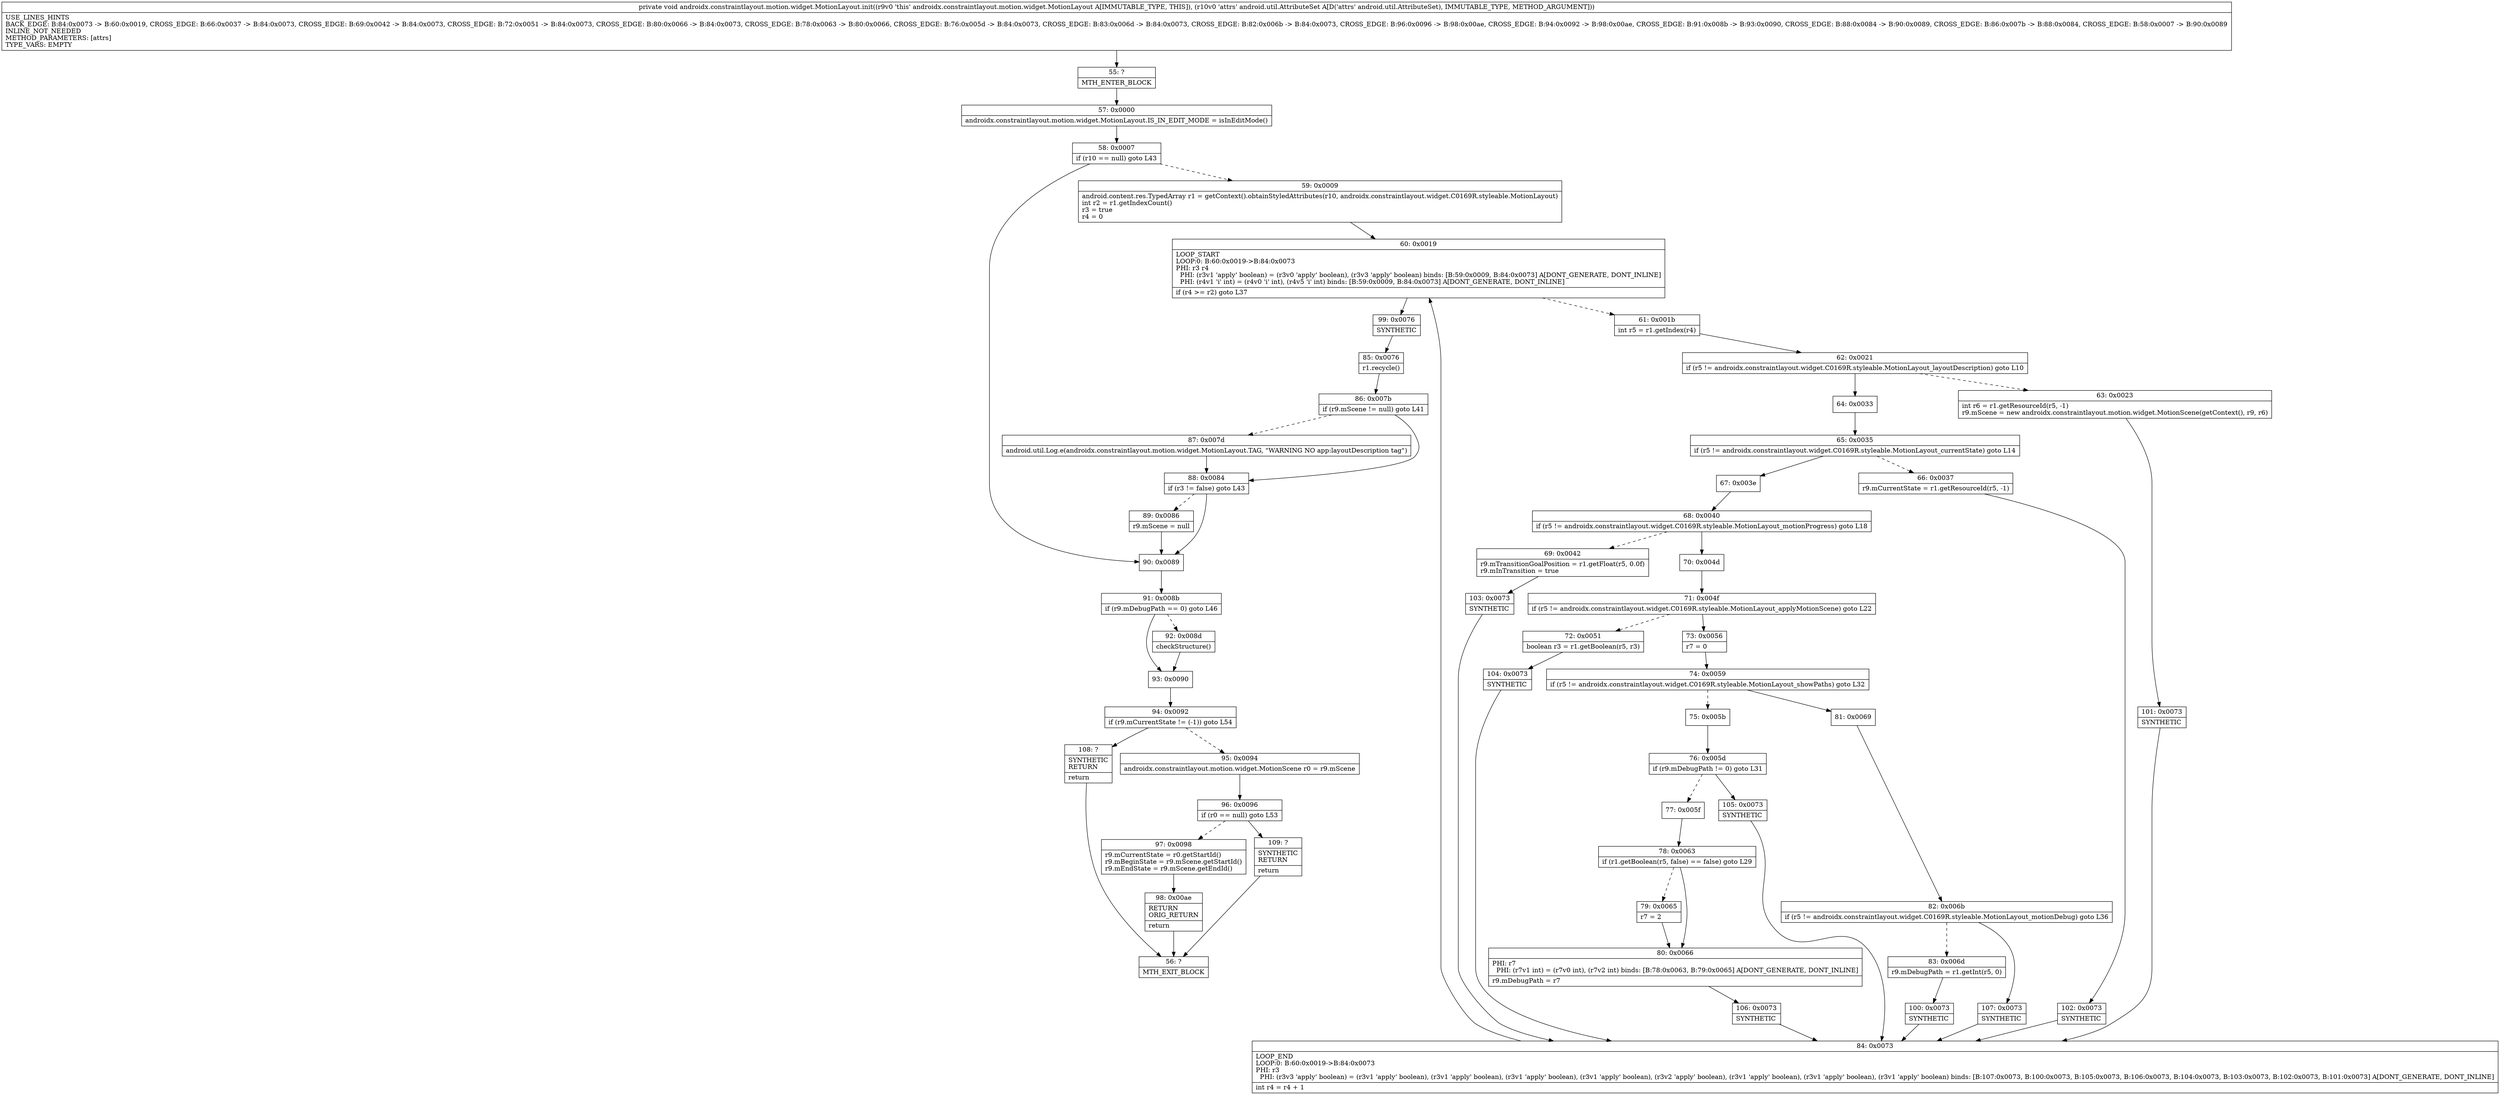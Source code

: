 digraph "CFG forandroidx.constraintlayout.motion.widget.MotionLayout.init(Landroid\/util\/AttributeSet;)V" {
Node_55 [shape=record,label="{55\:\ ?|MTH_ENTER_BLOCK\l}"];
Node_57 [shape=record,label="{57\:\ 0x0000|androidx.constraintlayout.motion.widget.MotionLayout.IS_IN_EDIT_MODE = isInEditMode()\l}"];
Node_58 [shape=record,label="{58\:\ 0x0007|if (r10 == null) goto L43\l}"];
Node_59 [shape=record,label="{59\:\ 0x0009|android.content.res.TypedArray r1 = getContext().obtainStyledAttributes(r10, androidx.constraintlayout.widget.C0169R.styleable.MotionLayout)\lint r2 = r1.getIndexCount()\lr3 = true\lr4 = 0\l}"];
Node_60 [shape=record,label="{60\:\ 0x0019|LOOP_START\lLOOP:0: B:60:0x0019\-\>B:84:0x0073\lPHI: r3 r4 \l  PHI: (r3v1 'apply' boolean) = (r3v0 'apply' boolean), (r3v3 'apply' boolean) binds: [B:59:0x0009, B:84:0x0073] A[DONT_GENERATE, DONT_INLINE]\l  PHI: (r4v1 'i' int) = (r4v0 'i' int), (r4v5 'i' int) binds: [B:59:0x0009, B:84:0x0073] A[DONT_GENERATE, DONT_INLINE]\l|if (r4 \>= r2) goto L37\l}"];
Node_61 [shape=record,label="{61\:\ 0x001b|int r5 = r1.getIndex(r4)\l}"];
Node_62 [shape=record,label="{62\:\ 0x0021|if (r5 != androidx.constraintlayout.widget.C0169R.styleable.MotionLayout_layoutDescription) goto L10\l}"];
Node_63 [shape=record,label="{63\:\ 0x0023|int r6 = r1.getResourceId(r5, \-1)\lr9.mScene = new androidx.constraintlayout.motion.widget.MotionScene(getContext(), r9, r6)\l}"];
Node_101 [shape=record,label="{101\:\ 0x0073|SYNTHETIC\l}"];
Node_84 [shape=record,label="{84\:\ 0x0073|LOOP_END\lLOOP:0: B:60:0x0019\-\>B:84:0x0073\lPHI: r3 \l  PHI: (r3v3 'apply' boolean) = (r3v1 'apply' boolean), (r3v1 'apply' boolean), (r3v1 'apply' boolean), (r3v1 'apply' boolean), (r3v2 'apply' boolean), (r3v1 'apply' boolean), (r3v1 'apply' boolean), (r3v1 'apply' boolean) binds: [B:107:0x0073, B:100:0x0073, B:105:0x0073, B:106:0x0073, B:104:0x0073, B:103:0x0073, B:102:0x0073, B:101:0x0073] A[DONT_GENERATE, DONT_INLINE]\l|int r4 = r4 + 1\l}"];
Node_64 [shape=record,label="{64\:\ 0x0033}"];
Node_65 [shape=record,label="{65\:\ 0x0035|if (r5 != androidx.constraintlayout.widget.C0169R.styleable.MotionLayout_currentState) goto L14\l}"];
Node_66 [shape=record,label="{66\:\ 0x0037|r9.mCurrentState = r1.getResourceId(r5, \-1)\l}"];
Node_102 [shape=record,label="{102\:\ 0x0073|SYNTHETIC\l}"];
Node_67 [shape=record,label="{67\:\ 0x003e}"];
Node_68 [shape=record,label="{68\:\ 0x0040|if (r5 != androidx.constraintlayout.widget.C0169R.styleable.MotionLayout_motionProgress) goto L18\l}"];
Node_69 [shape=record,label="{69\:\ 0x0042|r9.mTransitionGoalPosition = r1.getFloat(r5, 0.0f)\lr9.mInTransition = true\l}"];
Node_103 [shape=record,label="{103\:\ 0x0073|SYNTHETIC\l}"];
Node_70 [shape=record,label="{70\:\ 0x004d}"];
Node_71 [shape=record,label="{71\:\ 0x004f|if (r5 != androidx.constraintlayout.widget.C0169R.styleable.MotionLayout_applyMotionScene) goto L22\l}"];
Node_72 [shape=record,label="{72\:\ 0x0051|boolean r3 = r1.getBoolean(r5, r3)\l}"];
Node_104 [shape=record,label="{104\:\ 0x0073|SYNTHETIC\l}"];
Node_73 [shape=record,label="{73\:\ 0x0056|r7 = 0\l}"];
Node_74 [shape=record,label="{74\:\ 0x0059|if (r5 != androidx.constraintlayout.widget.C0169R.styleable.MotionLayout_showPaths) goto L32\l}"];
Node_75 [shape=record,label="{75\:\ 0x005b}"];
Node_76 [shape=record,label="{76\:\ 0x005d|if (r9.mDebugPath != 0) goto L31\l}"];
Node_77 [shape=record,label="{77\:\ 0x005f}"];
Node_78 [shape=record,label="{78\:\ 0x0063|if (r1.getBoolean(r5, false) == false) goto L29\l}"];
Node_79 [shape=record,label="{79\:\ 0x0065|r7 = 2\l}"];
Node_80 [shape=record,label="{80\:\ 0x0066|PHI: r7 \l  PHI: (r7v1 int) = (r7v0 int), (r7v2 int) binds: [B:78:0x0063, B:79:0x0065] A[DONT_GENERATE, DONT_INLINE]\l|r9.mDebugPath = r7\l}"];
Node_106 [shape=record,label="{106\:\ 0x0073|SYNTHETIC\l}"];
Node_105 [shape=record,label="{105\:\ 0x0073|SYNTHETIC\l}"];
Node_81 [shape=record,label="{81\:\ 0x0069}"];
Node_82 [shape=record,label="{82\:\ 0x006b|if (r5 != androidx.constraintlayout.widget.C0169R.styleable.MotionLayout_motionDebug) goto L36\l}"];
Node_83 [shape=record,label="{83\:\ 0x006d|r9.mDebugPath = r1.getInt(r5, 0)\l}"];
Node_100 [shape=record,label="{100\:\ 0x0073|SYNTHETIC\l}"];
Node_107 [shape=record,label="{107\:\ 0x0073|SYNTHETIC\l}"];
Node_99 [shape=record,label="{99\:\ 0x0076|SYNTHETIC\l}"];
Node_85 [shape=record,label="{85\:\ 0x0076|r1.recycle()\l}"];
Node_86 [shape=record,label="{86\:\ 0x007b|if (r9.mScene != null) goto L41\l}"];
Node_87 [shape=record,label="{87\:\ 0x007d|android.util.Log.e(androidx.constraintlayout.motion.widget.MotionLayout.TAG, \"WARNING NO app:layoutDescription tag\")\l}"];
Node_88 [shape=record,label="{88\:\ 0x0084|if (r3 != false) goto L43\l}"];
Node_89 [shape=record,label="{89\:\ 0x0086|r9.mScene = null\l}"];
Node_90 [shape=record,label="{90\:\ 0x0089}"];
Node_91 [shape=record,label="{91\:\ 0x008b|if (r9.mDebugPath == 0) goto L46\l}"];
Node_92 [shape=record,label="{92\:\ 0x008d|checkStructure()\l}"];
Node_93 [shape=record,label="{93\:\ 0x0090}"];
Node_94 [shape=record,label="{94\:\ 0x0092|if (r9.mCurrentState != (\-1)) goto L54\l}"];
Node_95 [shape=record,label="{95\:\ 0x0094|androidx.constraintlayout.motion.widget.MotionScene r0 = r9.mScene\l}"];
Node_96 [shape=record,label="{96\:\ 0x0096|if (r0 == null) goto L53\l}"];
Node_97 [shape=record,label="{97\:\ 0x0098|r9.mCurrentState = r0.getStartId()\lr9.mBeginState = r9.mScene.getStartId()\lr9.mEndState = r9.mScene.getEndId()\l}"];
Node_98 [shape=record,label="{98\:\ 0x00ae|RETURN\lORIG_RETURN\l|return\l}"];
Node_56 [shape=record,label="{56\:\ ?|MTH_EXIT_BLOCK\l}"];
Node_109 [shape=record,label="{109\:\ ?|SYNTHETIC\lRETURN\l|return\l}"];
Node_108 [shape=record,label="{108\:\ ?|SYNTHETIC\lRETURN\l|return\l}"];
MethodNode[shape=record,label="{private void androidx.constraintlayout.motion.widget.MotionLayout.init((r9v0 'this' androidx.constraintlayout.motion.widget.MotionLayout A[IMMUTABLE_TYPE, THIS]), (r10v0 'attrs' android.util.AttributeSet A[D('attrs' android.util.AttributeSet), IMMUTABLE_TYPE, METHOD_ARGUMENT]))  | USE_LINES_HINTS\lBACK_EDGE: B:84:0x0073 \-\> B:60:0x0019, CROSS_EDGE: B:66:0x0037 \-\> B:84:0x0073, CROSS_EDGE: B:69:0x0042 \-\> B:84:0x0073, CROSS_EDGE: B:72:0x0051 \-\> B:84:0x0073, CROSS_EDGE: B:80:0x0066 \-\> B:84:0x0073, CROSS_EDGE: B:78:0x0063 \-\> B:80:0x0066, CROSS_EDGE: B:76:0x005d \-\> B:84:0x0073, CROSS_EDGE: B:83:0x006d \-\> B:84:0x0073, CROSS_EDGE: B:82:0x006b \-\> B:84:0x0073, CROSS_EDGE: B:96:0x0096 \-\> B:98:0x00ae, CROSS_EDGE: B:94:0x0092 \-\> B:98:0x00ae, CROSS_EDGE: B:91:0x008b \-\> B:93:0x0090, CROSS_EDGE: B:88:0x0084 \-\> B:90:0x0089, CROSS_EDGE: B:86:0x007b \-\> B:88:0x0084, CROSS_EDGE: B:58:0x0007 \-\> B:90:0x0089\lINLINE_NOT_NEEDED\lMETHOD_PARAMETERS: [attrs]\lTYPE_VARS: EMPTY\l}"];
MethodNode -> Node_55;Node_55 -> Node_57;
Node_57 -> Node_58;
Node_58 -> Node_59[style=dashed];
Node_58 -> Node_90;
Node_59 -> Node_60;
Node_60 -> Node_61[style=dashed];
Node_60 -> Node_99;
Node_61 -> Node_62;
Node_62 -> Node_63[style=dashed];
Node_62 -> Node_64;
Node_63 -> Node_101;
Node_101 -> Node_84;
Node_84 -> Node_60;
Node_64 -> Node_65;
Node_65 -> Node_66[style=dashed];
Node_65 -> Node_67;
Node_66 -> Node_102;
Node_102 -> Node_84;
Node_67 -> Node_68;
Node_68 -> Node_69[style=dashed];
Node_68 -> Node_70;
Node_69 -> Node_103;
Node_103 -> Node_84;
Node_70 -> Node_71;
Node_71 -> Node_72[style=dashed];
Node_71 -> Node_73;
Node_72 -> Node_104;
Node_104 -> Node_84;
Node_73 -> Node_74;
Node_74 -> Node_75[style=dashed];
Node_74 -> Node_81;
Node_75 -> Node_76;
Node_76 -> Node_77[style=dashed];
Node_76 -> Node_105;
Node_77 -> Node_78;
Node_78 -> Node_79[style=dashed];
Node_78 -> Node_80;
Node_79 -> Node_80;
Node_80 -> Node_106;
Node_106 -> Node_84;
Node_105 -> Node_84;
Node_81 -> Node_82;
Node_82 -> Node_83[style=dashed];
Node_82 -> Node_107;
Node_83 -> Node_100;
Node_100 -> Node_84;
Node_107 -> Node_84;
Node_99 -> Node_85;
Node_85 -> Node_86;
Node_86 -> Node_87[style=dashed];
Node_86 -> Node_88;
Node_87 -> Node_88;
Node_88 -> Node_89[style=dashed];
Node_88 -> Node_90;
Node_89 -> Node_90;
Node_90 -> Node_91;
Node_91 -> Node_92[style=dashed];
Node_91 -> Node_93;
Node_92 -> Node_93;
Node_93 -> Node_94;
Node_94 -> Node_95[style=dashed];
Node_94 -> Node_108;
Node_95 -> Node_96;
Node_96 -> Node_97[style=dashed];
Node_96 -> Node_109;
Node_97 -> Node_98;
Node_98 -> Node_56;
Node_109 -> Node_56;
Node_108 -> Node_56;
}

